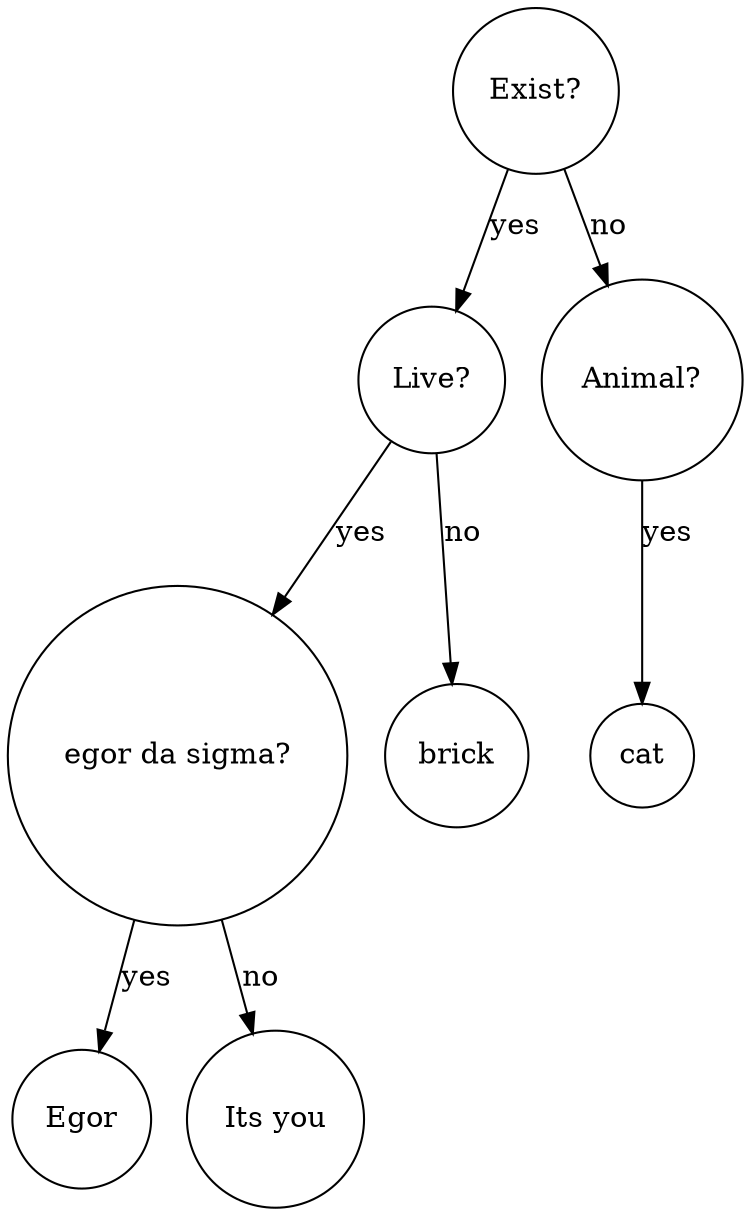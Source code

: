digraph BST {
    node [shape=circle];
    "Exist?" -> "Live?" [label="yes"];
    "Exist?" -> "Animal?" [label="no"];
    "Live?" -> "egor da sigma?" [label="yes"];
    "Live?" -> "brick" [label="no"];
    "egor da sigma?" -> "Egor" [label="yes"];
    "egor da sigma?" -> "Its you" [label="no"];
    "Animal?" -> "cat" [label="yes"];
}
